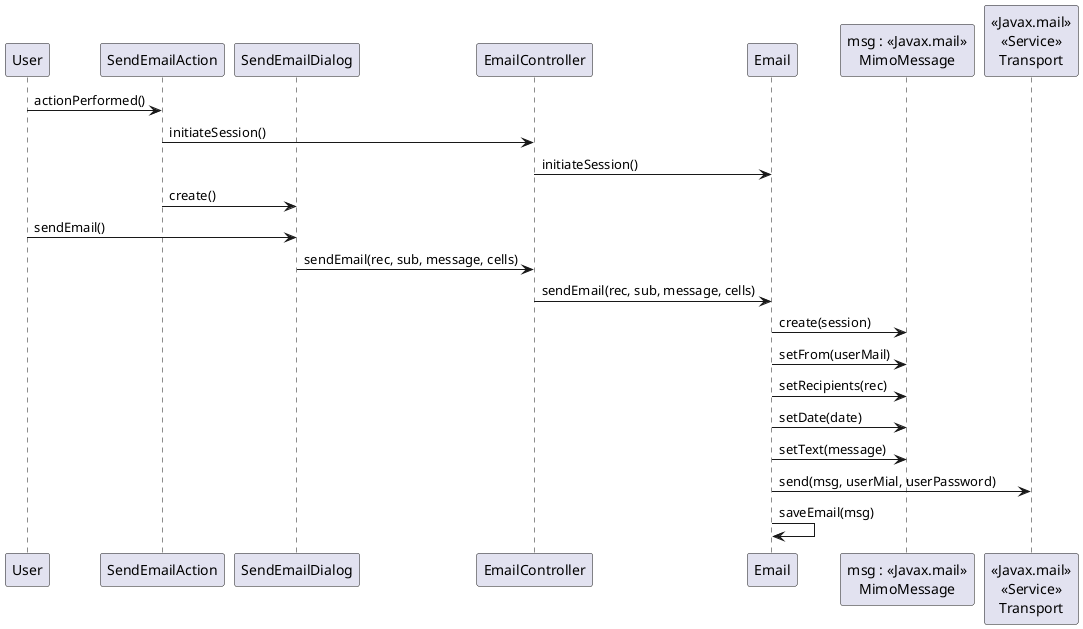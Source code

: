 @startuml doc-files/draft_send_email.png
participant User as usr
participant "SendEmailAction" as sea
participant "SendEmailDialog" as sed
participant "EmailController" as emc
participant "Email" as em
participant "msg : <<Javax.mail>>\nMimoMessage" as mm
participant "<<Javax.mail>>\n<<Service>>\nTransport" as tra
usr -> sea : actionPerformed()
sea -> emc : initiateSession()
emc -> em : initiateSession()
sea -> sed : create()
usr -> sed : sendEmail()
sed -> emc : sendEmail(rec, sub, message, cells)
emc -> em : sendEmail(rec, sub, message, cells)
em -> mm : create(session)
em -> mm : setFrom(userMail)
em -> mm : setRecipients(rec)
em -> mm : setDate(date)
em -> mm : setText(message)
em -> tra : send(msg, userMial, userPassword)
em -> em : saveEmail(msg)

@enduml